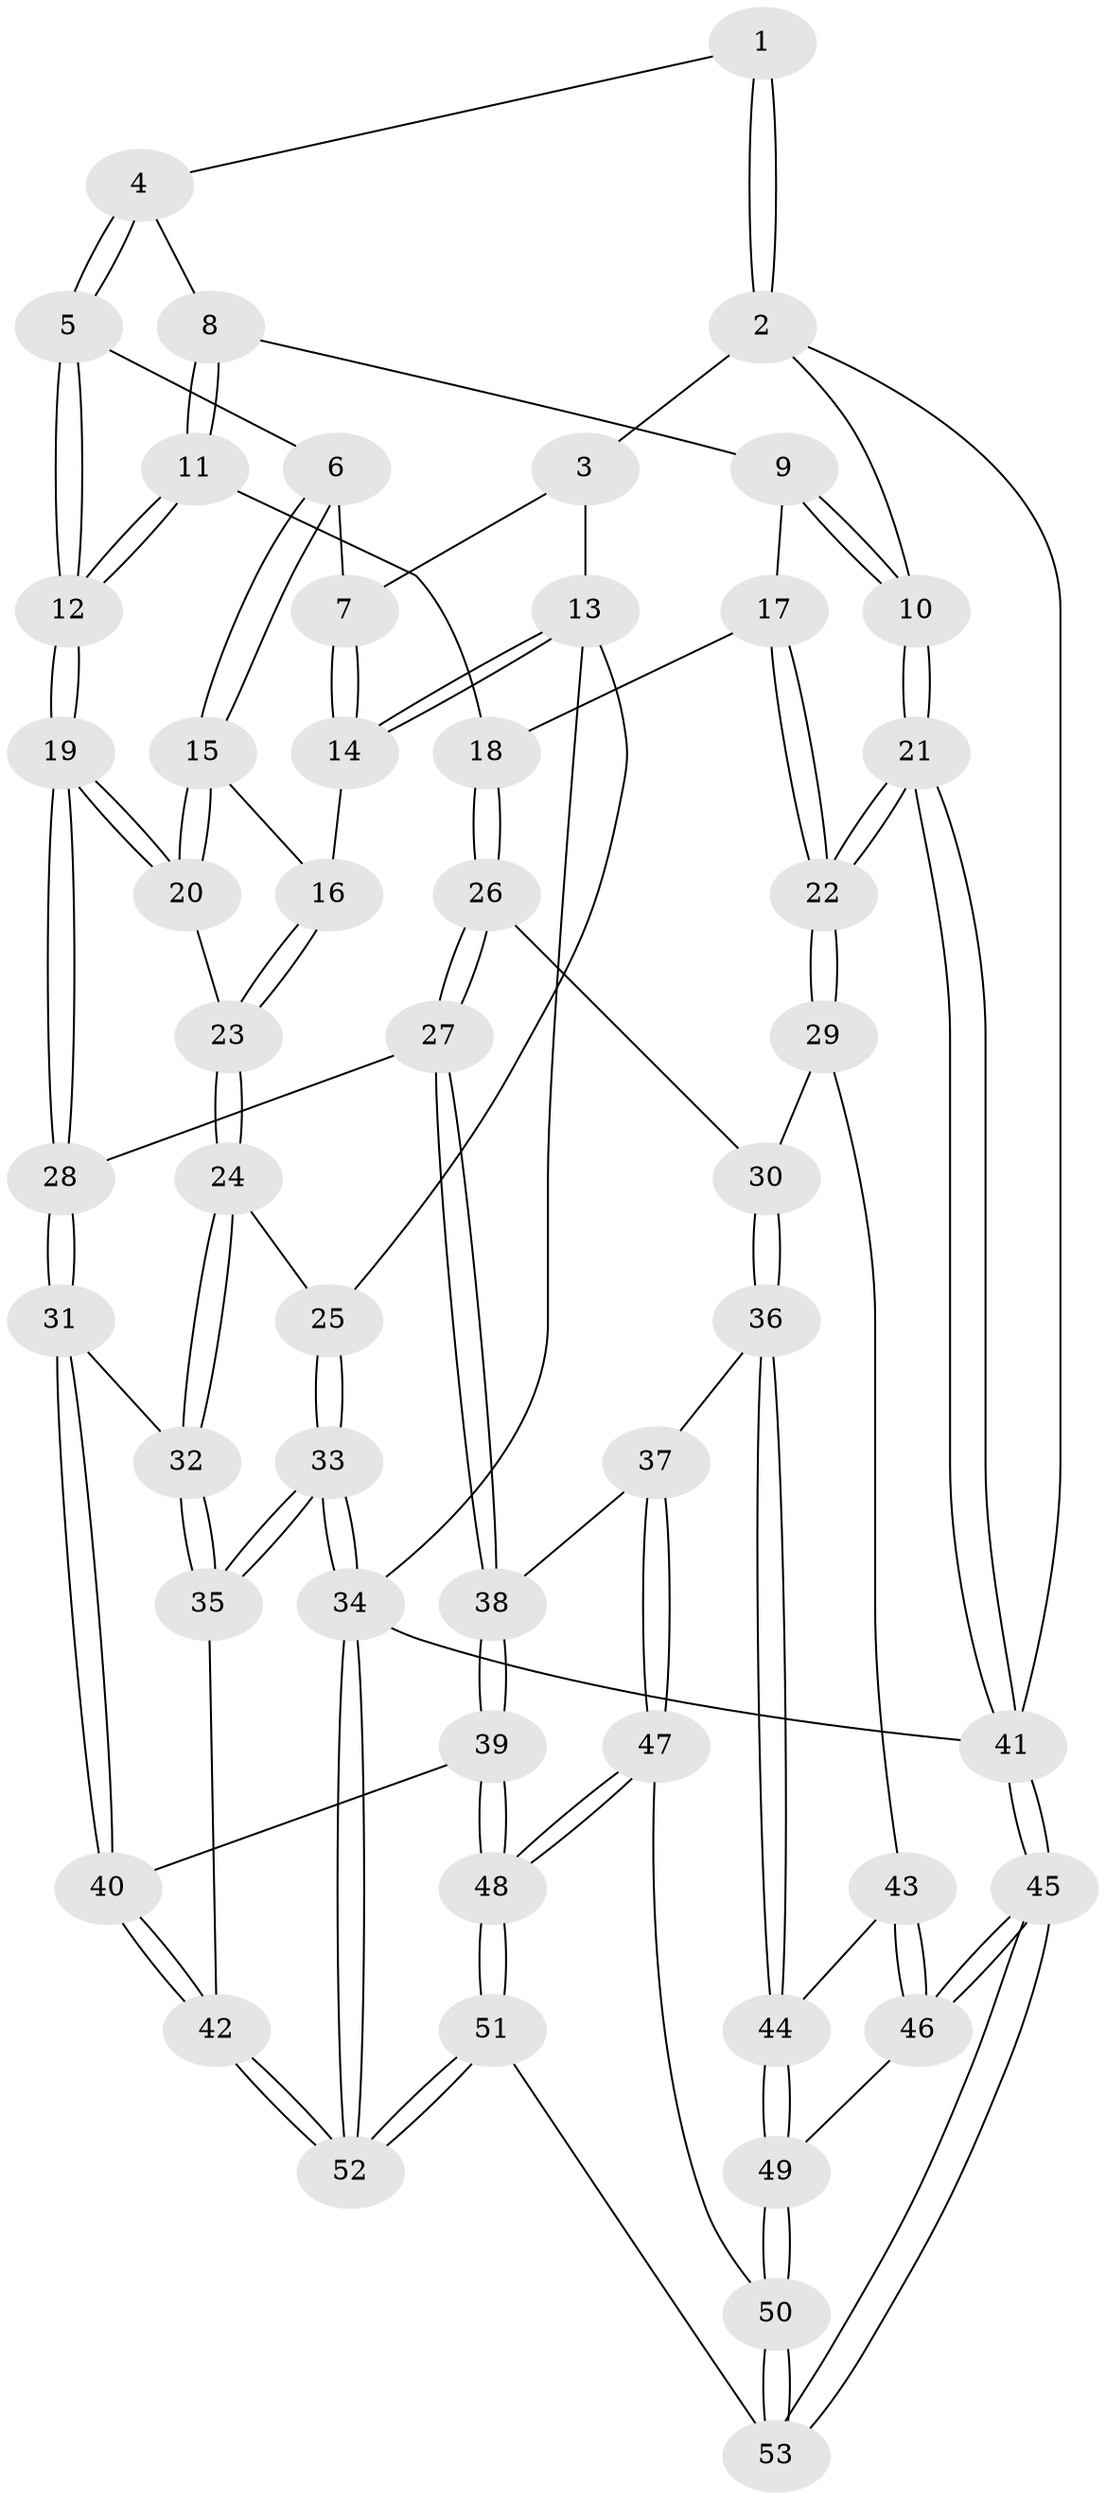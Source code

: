 // coarse degree distribution, {5: 0.26666666666666666, 4: 0.3333333333333333, 3: 0.26666666666666666, 6: 0.13333333333333333}
// Generated by graph-tools (version 1.1) at 2025/21/03/04/25 18:21:24]
// undirected, 53 vertices, 129 edges
graph export_dot {
graph [start="1"]
  node [color=gray90,style=filled];
  1 [pos="+0.5402088493333451+0"];
  2 [pos="+1+0"];
  3 [pos="+0.33778640466398124+0"];
  4 [pos="+0.5882559145967471+0.07181755488050441"];
  5 [pos="+0.4975738754287297+0.23215707022121962"];
  6 [pos="+0.23698124525711944+0.15644332734671973"];
  7 [pos="+0.22066148639201483+0.12881824099044684"];
  8 [pos="+0.6641748582376195+0.1279701271600262"];
  9 [pos="+0.8888317184646682+0.16216505366094083"];
  10 [pos="+1+0"];
  11 [pos="+0.7003310628602317+0.36210466452413675"];
  12 [pos="+0.46907047059815155+0.376493825559877"];
  13 [pos="+0+0.206612991500334"];
  14 [pos="+0+0.21880888898215647"];
  15 [pos="+0.2872720946761628+0.3280076534394132"];
  16 [pos="+0+0.29281467297246766"];
  17 [pos="+0.86154958935597+0.3342997868759787"];
  18 [pos="+0.7472569352004423+0.39681699357188255"];
  19 [pos="+0.43399184557224624+0.4169272962804689"];
  20 [pos="+0.30824734546697086+0.3767999439783821"];
  21 [pos="+1+0.5335622067703881"];
  22 [pos="+1+0.5334091836291132"];
  23 [pos="+0.17784953038011056+0.4538998265149357"];
  24 [pos="+0.14320604266687595+0.5552965613164819"];
  25 [pos="+0+0.38674834942897396"];
  26 [pos="+0.7443184449546727+0.5067809217593483"];
  27 [pos="+0.5433639063126197+0.5861295146374444"];
  28 [pos="+0.44967613857746797+0.48572765619771624"];
  29 [pos="+0.8725088013646397+0.6248556637520465"];
  30 [pos="+0.8308603742022895+0.5956383235547933"];
  31 [pos="+0.27870489058687364+0.6535748299410093"];
  32 [pos="+0.14459063309196946+0.5700651123116935"];
  33 [pos="+0+0.7711689565573806"];
  34 [pos="+0+1"];
  35 [pos="+0.00794215151986618+0.7144108227475217"];
  36 [pos="+0.5995290040202341+0.704810657715658"];
  37 [pos="+0.5665060310242143+0.7009997720947433"];
  38 [pos="+0.5505216965080996+0.678045050403225"];
  39 [pos="+0.3285101811605118+0.7640235670628338"];
  40 [pos="+0.3010115277412472+0.7475322441349325"];
  41 [pos="+1+1"];
  42 [pos="+0.17405140238197417+0.8209739897766026"];
  43 [pos="+0.8586485342744296+0.667009686072236"];
  44 [pos="+0.764957370574387+0.7637912314002558"];
  45 [pos="+1+1"];
  46 [pos="+0.931213676526995+0.8410298631330817"];
  47 [pos="+0.5650241666343272+0.8365991114026217"];
  48 [pos="+0.46316005826628526+1"];
  49 [pos="+0.7603901643769139+0.8216282528499641"];
  50 [pos="+0.7516156880956422+0.8492314401966103"];
  51 [pos="+0.46216051747821424+1"];
  52 [pos="+0.12850916486280403+1"];
  53 [pos="+0.8327020056762153+1"];
  1 -- 2;
  1 -- 2;
  1 -- 4;
  2 -- 3;
  2 -- 10;
  2 -- 41;
  3 -- 7;
  3 -- 13;
  4 -- 5;
  4 -- 5;
  4 -- 8;
  5 -- 6;
  5 -- 12;
  5 -- 12;
  6 -- 7;
  6 -- 15;
  6 -- 15;
  7 -- 14;
  7 -- 14;
  8 -- 9;
  8 -- 11;
  8 -- 11;
  9 -- 10;
  9 -- 10;
  9 -- 17;
  10 -- 21;
  10 -- 21;
  11 -- 12;
  11 -- 12;
  11 -- 18;
  12 -- 19;
  12 -- 19;
  13 -- 14;
  13 -- 14;
  13 -- 25;
  13 -- 34;
  14 -- 16;
  15 -- 16;
  15 -- 20;
  15 -- 20;
  16 -- 23;
  16 -- 23;
  17 -- 18;
  17 -- 22;
  17 -- 22;
  18 -- 26;
  18 -- 26;
  19 -- 20;
  19 -- 20;
  19 -- 28;
  19 -- 28;
  20 -- 23;
  21 -- 22;
  21 -- 22;
  21 -- 41;
  21 -- 41;
  22 -- 29;
  22 -- 29;
  23 -- 24;
  23 -- 24;
  24 -- 25;
  24 -- 32;
  24 -- 32;
  25 -- 33;
  25 -- 33;
  26 -- 27;
  26 -- 27;
  26 -- 30;
  27 -- 28;
  27 -- 38;
  27 -- 38;
  28 -- 31;
  28 -- 31;
  29 -- 30;
  29 -- 43;
  30 -- 36;
  30 -- 36;
  31 -- 32;
  31 -- 40;
  31 -- 40;
  32 -- 35;
  32 -- 35;
  33 -- 34;
  33 -- 34;
  33 -- 35;
  33 -- 35;
  34 -- 52;
  34 -- 52;
  34 -- 41;
  35 -- 42;
  36 -- 37;
  36 -- 44;
  36 -- 44;
  37 -- 38;
  37 -- 47;
  37 -- 47;
  38 -- 39;
  38 -- 39;
  39 -- 40;
  39 -- 48;
  39 -- 48;
  40 -- 42;
  40 -- 42;
  41 -- 45;
  41 -- 45;
  42 -- 52;
  42 -- 52;
  43 -- 44;
  43 -- 46;
  43 -- 46;
  44 -- 49;
  44 -- 49;
  45 -- 46;
  45 -- 46;
  45 -- 53;
  45 -- 53;
  46 -- 49;
  47 -- 48;
  47 -- 48;
  47 -- 50;
  48 -- 51;
  48 -- 51;
  49 -- 50;
  49 -- 50;
  50 -- 53;
  50 -- 53;
  51 -- 52;
  51 -- 52;
  51 -- 53;
}
